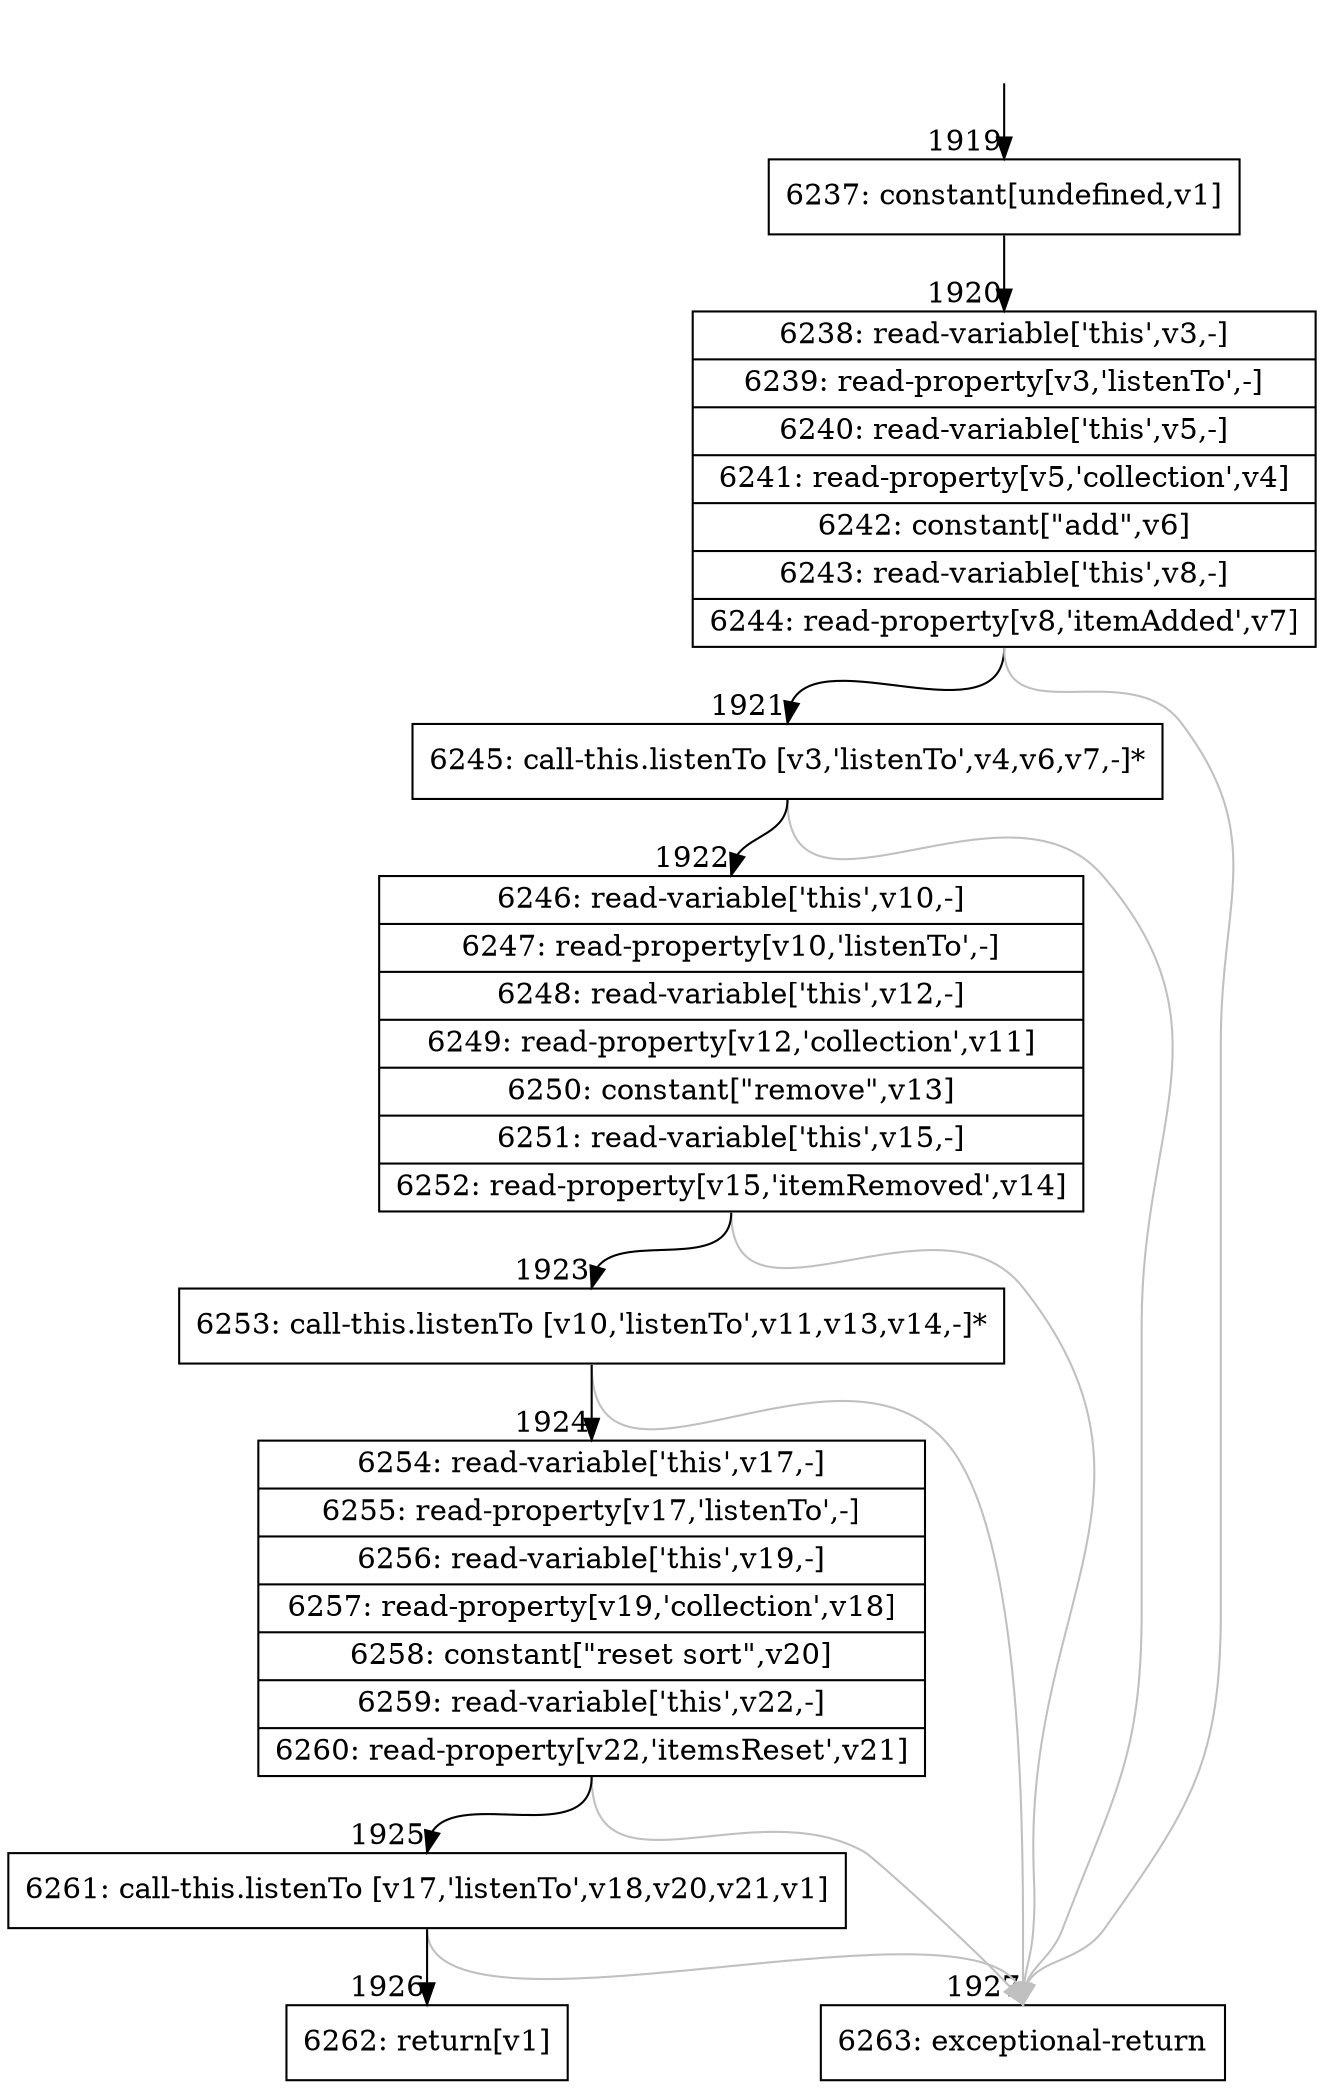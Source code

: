digraph {
rankdir="TD"
BB_entry161[shape=none,label=""];
BB_entry161 -> BB1919 [tailport=s, headport=n, headlabel="    1919"]
BB1919 [shape=record label="{6237: constant[undefined,v1]}" ] 
BB1919 -> BB1920 [tailport=s, headport=n, headlabel="      1920"]
BB1920 [shape=record label="{6238: read-variable['this',v3,-]|6239: read-property[v3,'listenTo',-]|6240: read-variable['this',v5,-]|6241: read-property[v5,'collection',v4]|6242: constant[\"add\",v6]|6243: read-variable['this',v8,-]|6244: read-property[v8,'itemAdded',v7]}" ] 
BB1920 -> BB1921 [tailport=s, headport=n, headlabel="      1921"]
BB1920 -> BB1927 [tailport=s, headport=n, color=gray, headlabel="      1927"]
BB1921 [shape=record label="{6245: call-this.listenTo [v3,'listenTo',v4,v6,v7,-]*}" ] 
BB1921 -> BB1922 [tailport=s, headport=n, headlabel="      1922"]
BB1921 -> BB1927 [tailport=s, headport=n, color=gray]
BB1922 [shape=record label="{6246: read-variable['this',v10,-]|6247: read-property[v10,'listenTo',-]|6248: read-variable['this',v12,-]|6249: read-property[v12,'collection',v11]|6250: constant[\"remove\",v13]|6251: read-variable['this',v15,-]|6252: read-property[v15,'itemRemoved',v14]}" ] 
BB1922 -> BB1923 [tailport=s, headport=n, headlabel="      1923"]
BB1922 -> BB1927 [tailport=s, headport=n, color=gray]
BB1923 [shape=record label="{6253: call-this.listenTo [v10,'listenTo',v11,v13,v14,-]*}" ] 
BB1923 -> BB1924 [tailport=s, headport=n, headlabel="      1924"]
BB1923 -> BB1927 [tailport=s, headport=n, color=gray]
BB1924 [shape=record label="{6254: read-variable['this',v17,-]|6255: read-property[v17,'listenTo',-]|6256: read-variable['this',v19,-]|6257: read-property[v19,'collection',v18]|6258: constant[\"reset sort\",v20]|6259: read-variable['this',v22,-]|6260: read-property[v22,'itemsReset',v21]}" ] 
BB1924 -> BB1925 [tailport=s, headport=n, headlabel="      1925"]
BB1924 -> BB1927 [tailport=s, headport=n, color=gray]
BB1925 [shape=record label="{6261: call-this.listenTo [v17,'listenTo',v18,v20,v21,v1]}" ] 
BB1925 -> BB1926 [tailport=s, headport=n, headlabel="      1926"]
BB1925 -> BB1927 [tailport=s, headport=n, color=gray]
BB1926 [shape=record label="{6262: return[v1]}" ] 
BB1927 [shape=record label="{6263: exceptional-return}" ] 
//#$~ 1729
}
